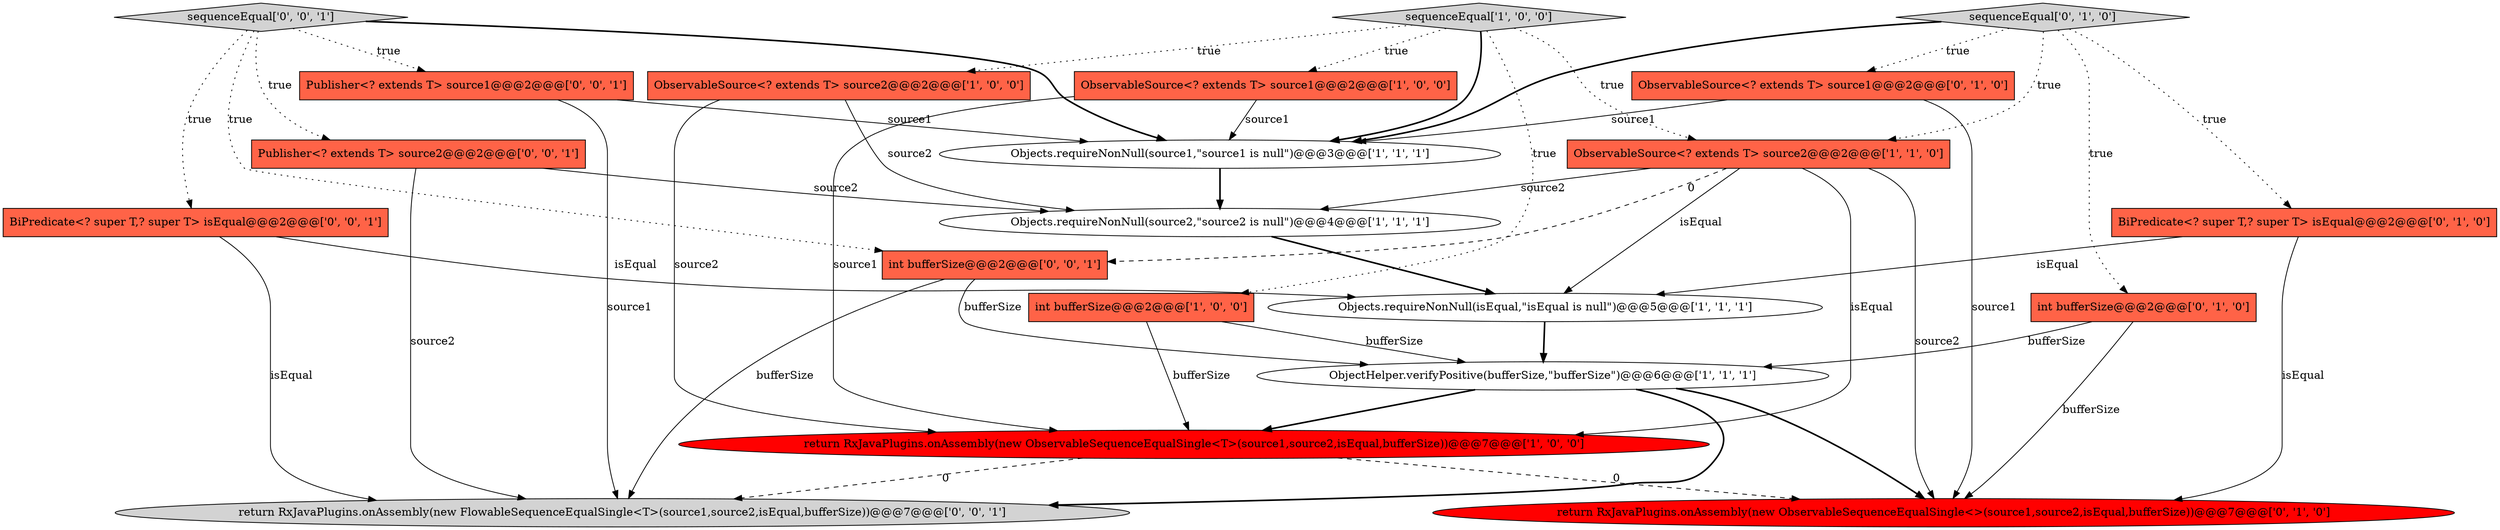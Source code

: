 digraph {
0 [style = filled, label = "ObservableSource<? extends T> source2@@@2@@@['1', '0', '0']", fillcolor = tomato, shape = box image = "AAA0AAABBB1BBB"];
11 [style = filled, label = "int bufferSize@@@2@@@['0', '1', '0']", fillcolor = tomato, shape = box image = "AAA0AAABBB2BBB"];
12 [style = filled, label = "return RxJavaPlugins.onAssembly(new ObservableSequenceEqualSingle<>(source1,source2,isEqual,bufferSize))@@@7@@@['0', '1', '0']", fillcolor = red, shape = ellipse image = "AAA1AAABBB2BBB"];
5 [style = filled, label = "Objects.requireNonNull(source1,\"source1 is null\")@@@3@@@['1', '1', '1']", fillcolor = white, shape = ellipse image = "AAA0AAABBB1BBB"];
17 [style = filled, label = "Publisher<? extends T> source1@@@2@@@['0', '0', '1']", fillcolor = tomato, shape = box image = "AAA0AAABBB3BBB"];
20 [style = filled, label = "int bufferSize@@@2@@@['0', '0', '1']", fillcolor = tomato, shape = box image = "AAA0AAABBB3BBB"];
2 [style = filled, label = "return RxJavaPlugins.onAssembly(new ObservableSequenceEqualSingle<T>(source1,source2,isEqual,bufferSize))@@@7@@@['1', '0', '0']", fillcolor = red, shape = ellipse image = "AAA1AAABBB1BBB"];
4 [style = filled, label = "sequenceEqual['1', '0', '0']", fillcolor = lightgray, shape = diamond image = "AAA0AAABBB1BBB"];
8 [style = filled, label = "ObjectHelper.verifyPositive(bufferSize,\"bufferSize\")@@@6@@@['1', '1', '1']", fillcolor = white, shape = ellipse image = "AAA0AAABBB1BBB"];
19 [style = filled, label = "return RxJavaPlugins.onAssembly(new FlowableSequenceEqualSingle<T>(source1,source2,isEqual,bufferSize))@@@7@@@['0', '0', '1']", fillcolor = lightgray, shape = ellipse image = "AAA0AAABBB3BBB"];
3 [style = filled, label = "Objects.requireNonNull(isEqual,\"isEqual is null\")@@@5@@@['1', '1', '1']", fillcolor = white, shape = ellipse image = "AAA0AAABBB1BBB"];
13 [style = filled, label = "sequenceEqual['0', '1', '0']", fillcolor = lightgray, shape = diamond image = "AAA0AAABBB2BBB"];
18 [style = filled, label = "sequenceEqual['0', '0', '1']", fillcolor = lightgray, shape = diamond image = "AAA0AAABBB3BBB"];
16 [style = filled, label = "BiPredicate<? super T,? super T> isEqual@@@2@@@['0', '0', '1']", fillcolor = tomato, shape = box image = "AAA0AAABBB3BBB"];
10 [style = filled, label = "ObservableSource<? extends T> source1@@@2@@@['0', '1', '0']", fillcolor = tomato, shape = box image = "AAA0AAABBB2BBB"];
15 [style = filled, label = "Publisher<? extends T> source2@@@2@@@['0', '0', '1']", fillcolor = tomato, shape = box image = "AAA0AAABBB3BBB"];
6 [style = filled, label = "int bufferSize@@@2@@@['1', '0', '0']", fillcolor = tomato, shape = box image = "AAA0AAABBB1BBB"];
1 [style = filled, label = "ObservableSource<? extends T> source1@@@2@@@['1', '0', '0']", fillcolor = tomato, shape = box image = "AAA0AAABBB1BBB"];
7 [style = filled, label = "Objects.requireNonNull(source2,\"source2 is null\")@@@4@@@['1', '1', '1']", fillcolor = white, shape = ellipse image = "AAA0AAABBB1BBB"];
14 [style = filled, label = "BiPredicate<? super T,? super T> isEqual@@@2@@@['0', '1', '0']", fillcolor = tomato, shape = box image = "AAA0AAABBB2BBB"];
9 [style = filled, label = "ObservableSource<? extends T> source2@@@2@@@['1', '1', '0']", fillcolor = tomato, shape = box image = "AAA0AAABBB1BBB"];
9->3 [style = solid, label="isEqual"];
14->12 [style = solid, label="isEqual"];
16->19 [style = solid, label="isEqual"];
4->6 [style = dotted, label="true"];
9->20 [style = dashed, label="0"];
9->7 [style = solid, label="source2"];
15->7 [style = solid, label="source2"];
2->19 [style = dashed, label="0"];
6->8 [style = solid, label="bufferSize"];
4->1 [style = dotted, label="true"];
18->16 [style = dotted, label="true"];
8->19 [style = bold, label=""];
4->0 [style = dotted, label="true"];
15->19 [style = solid, label="source2"];
20->8 [style = solid, label="bufferSize"];
20->19 [style = solid, label="bufferSize"];
18->15 [style = dotted, label="true"];
1->2 [style = solid, label="source1"];
18->20 [style = dotted, label="true"];
9->12 [style = solid, label="source2"];
17->5 [style = solid, label="source1"];
13->10 [style = dotted, label="true"];
14->3 [style = solid, label="isEqual"];
7->3 [style = bold, label=""];
9->2 [style = solid, label="isEqual"];
2->12 [style = dashed, label="0"];
6->2 [style = solid, label="bufferSize"];
8->2 [style = bold, label=""];
0->7 [style = solid, label="source2"];
10->12 [style = solid, label="source1"];
16->3 [style = solid, label="isEqual"];
3->8 [style = bold, label=""];
18->5 [style = bold, label=""];
17->19 [style = solid, label="source1"];
0->2 [style = solid, label="source2"];
13->5 [style = bold, label=""];
5->7 [style = bold, label=""];
13->11 [style = dotted, label="true"];
18->17 [style = dotted, label="true"];
4->9 [style = dotted, label="true"];
13->14 [style = dotted, label="true"];
10->5 [style = solid, label="source1"];
11->12 [style = solid, label="bufferSize"];
4->5 [style = bold, label=""];
8->12 [style = bold, label=""];
11->8 [style = solid, label="bufferSize"];
1->5 [style = solid, label="source1"];
13->9 [style = dotted, label="true"];
}
